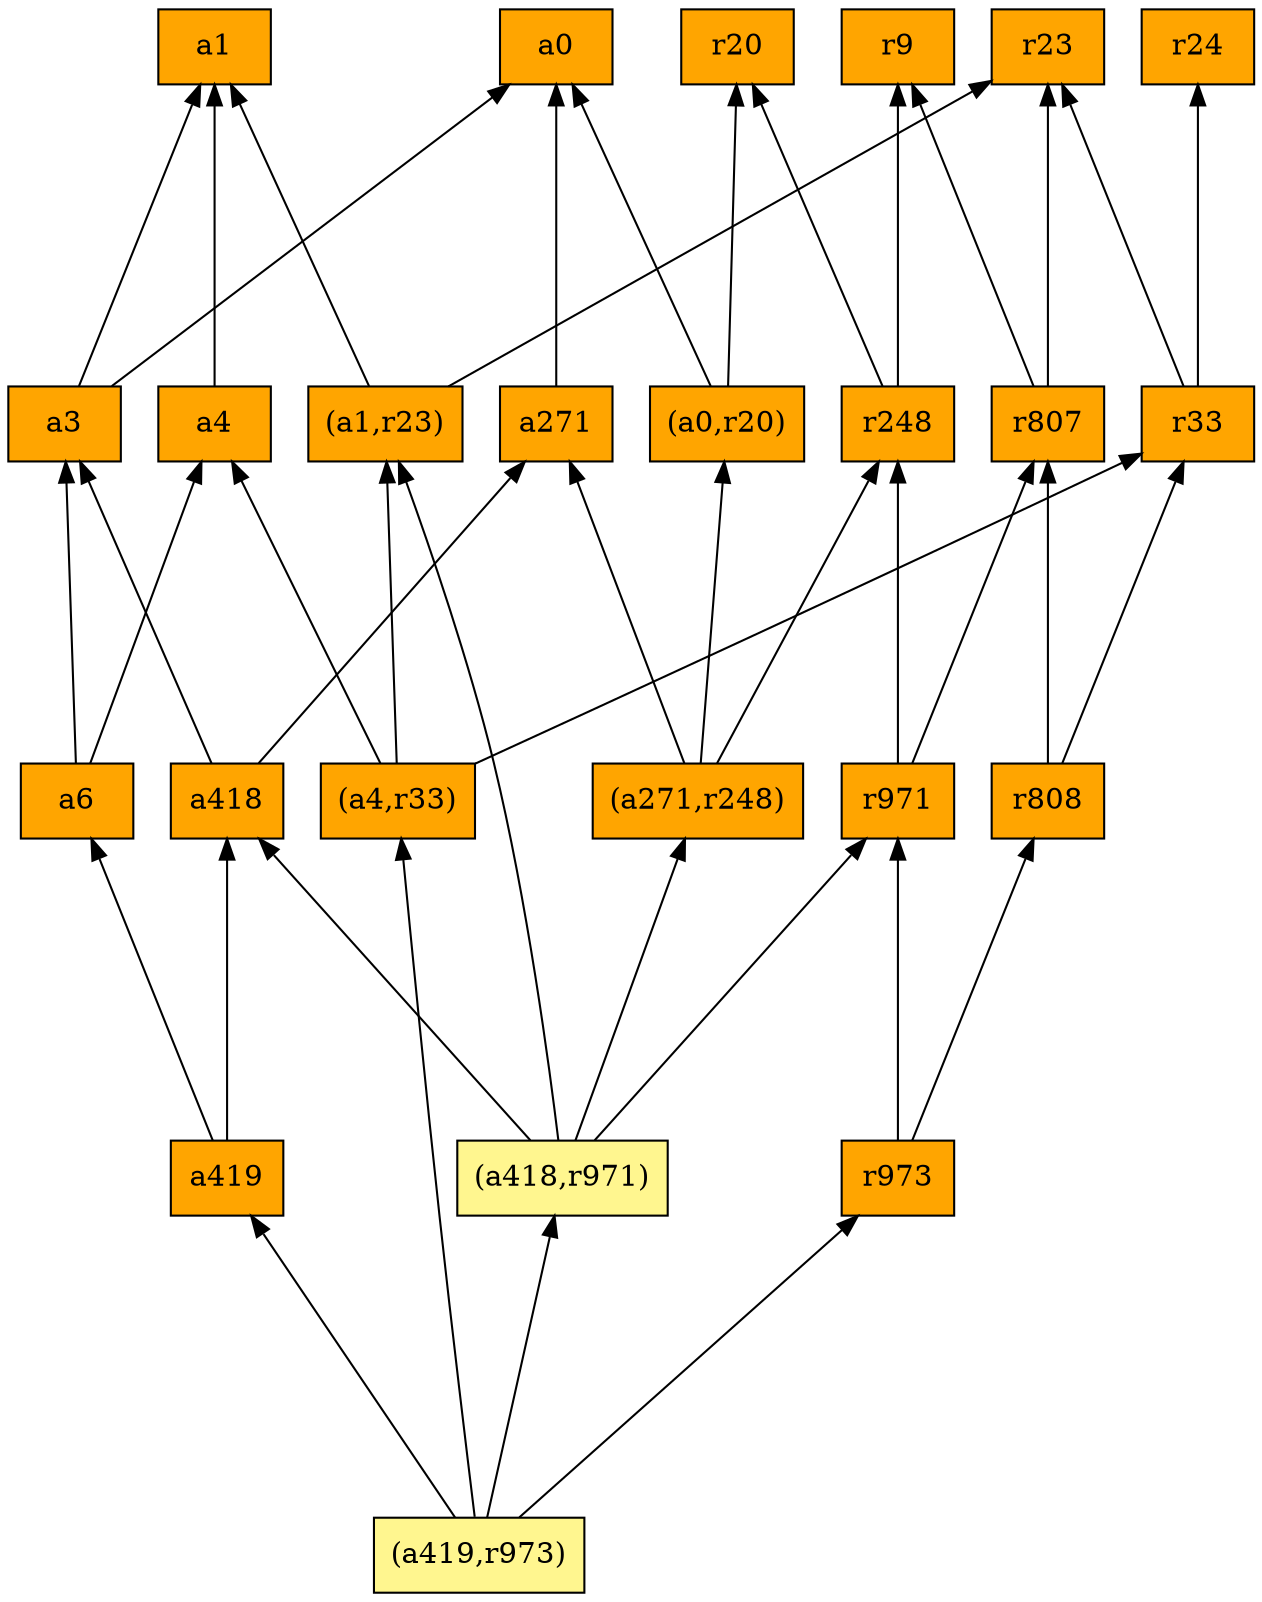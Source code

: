 digraph G {
rankdir=BT;ranksep="2.0";
"(a4,r33)" [shape=record,fillcolor=orange,style=filled,label="{(a4,r33)}"];
"(a271,r248)" [shape=record,fillcolor=orange,style=filled,label="{(a271,r248)}"];
"(a0,r20)" [shape=record,fillcolor=orange,style=filled,label="{(a0,r20)}"];
"r971" [shape=record,fillcolor=orange,style=filled,label="{r971}"];
"a3" [shape=record,fillcolor=orange,style=filled,label="{a3}"];
"r9" [shape=record,fillcolor=orange,style=filled,label="{r9}"];
"r808" [shape=record,fillcolor=orange,style=filled,label="{r808}"];
"a419" [shape=record,fillcolor=orange,style=filled,label="{a419}"];
"a1" [shape=record,fillcolor=orange,style=filled,label="{a1}"];
"a271" [shape=record,fillcolor=orange,style=filled,label="{a271}"];
"(a1,r23)" [shape=record,fillcolor=orange,style=filled,label="{(a1,r23)}"];
"r248" [shape=record,fillcolor=orange,style=filled,label="{r248}"];
"a4" [shape=record,fillcolor=orange,style=filled,label="{a4}"];
"r24" [shape=record,fillcolor=orange,style=filled,label="{r24}"];
"r807" [shape=record,fillcolor=orange,style=filled,label="{r807}"];
"r23" [shape=record,fillcolor=orange,style=filled,label="{r23}"];
"r33" [shape=record,fillcolor=orange,style=filled,label="{r33}"];
"a6" [shape=record,fillcolor=orange,style=filled,label="{a6}"];
"(a419,r973)" [shape=record,fillcolor=khaki1,style=filled,label="{(a419,r973)}"];
"r20" [shape=record,fillcolor=orange,style=filled,label="{r20}"];
"(a418,r971)" [shape=record,fillcolor=khaki1,style=filled,label="{(a418,r971)}"];
"r973" [shape=record,fillcolor=orange,style=filled,label="{r973}"];
"a0" [shape=record,fillcolor=orange,style=filled,label="{a0}"];
"a418" [shape=record,fillcolor=orange,style=filled,label="{a418}"];
"(a4,r33)" -> "a4"
"(a4,r33)" -> "(a1,r23)"
"(a4,r33)" -> "r33"
"(a271,r248)" -> "(a0,r20)"
"(a271,r248)" -> "a271"
"(a271,r248)" -> "r248"
"(a0,r20)" -> "a0"
"(a0,r20)" -> "r20"
"r971" -> "r248"
"r971" -> "r807"
"a3" -> "a1"
"a3" -> "a0"
"r808" -> "r807"
"r808" -> "r33"
"a419" -> "a6"
"a419" -> "a418"
"a271" -> "a0"
"(a1,r23)" -> "a1"
"(a1,r23)" -> "r23"
"r248" -> "r9"
"r248" -> "r20"
"a4" -> "a1"
"r807" -> "r9"
"r807" -> "r23"
"r33" -> "r24"
"r33" -> "r23"
"a6" -> "a4"
"a6" -> "a3"
"(a419,r973)" -> "a419"
"(a419,r973)" -> "(a4,r33)"
"(a419,r973)" -> "(a418,r971)"
"(a419,r973)" -> "r973"
"(a418,r971)" -> "(a1,r23)"
"(a418,r971)" -> "r971"
"(a418,r971)" -> "(a271,r248)"
"(a418,r971)" -> "a418"
"r973" -> "r971"
"r973" -> "r808"
"a418" -> "a271"
"a418" -> "a3"
}
